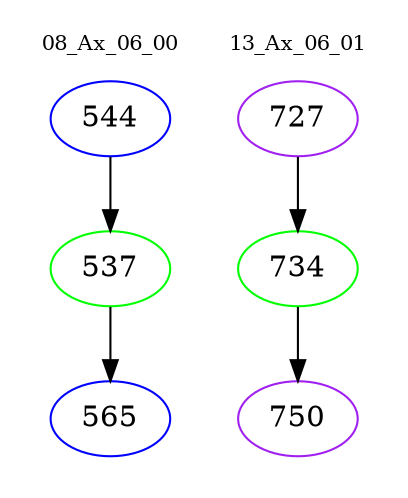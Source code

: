digraph{
subgraph cluster_0 {
color = white
label = "08_Ax_06_00";
fontsize=10;
T0_544 [label="544", color="blue"]
T0_544 -> T0_537 [color="black"]
T0_537 [label="537", color="green"]
T0_537 -> T0_565 [color="black"]
T0_565 [label="565", color="blue"]
}
subgraph cluster_1 {
color = white
label = "13_Ax_06_01";
fontsize=10;
T1_727 [label="727", color="purple"]
T1_727 -> T1_734 [color="black"]
T1_734 [label="734", color="green"]
T1_734 -> T1_750 [color="black"]
T1_750 [label="750", color="purple"]
}
}
